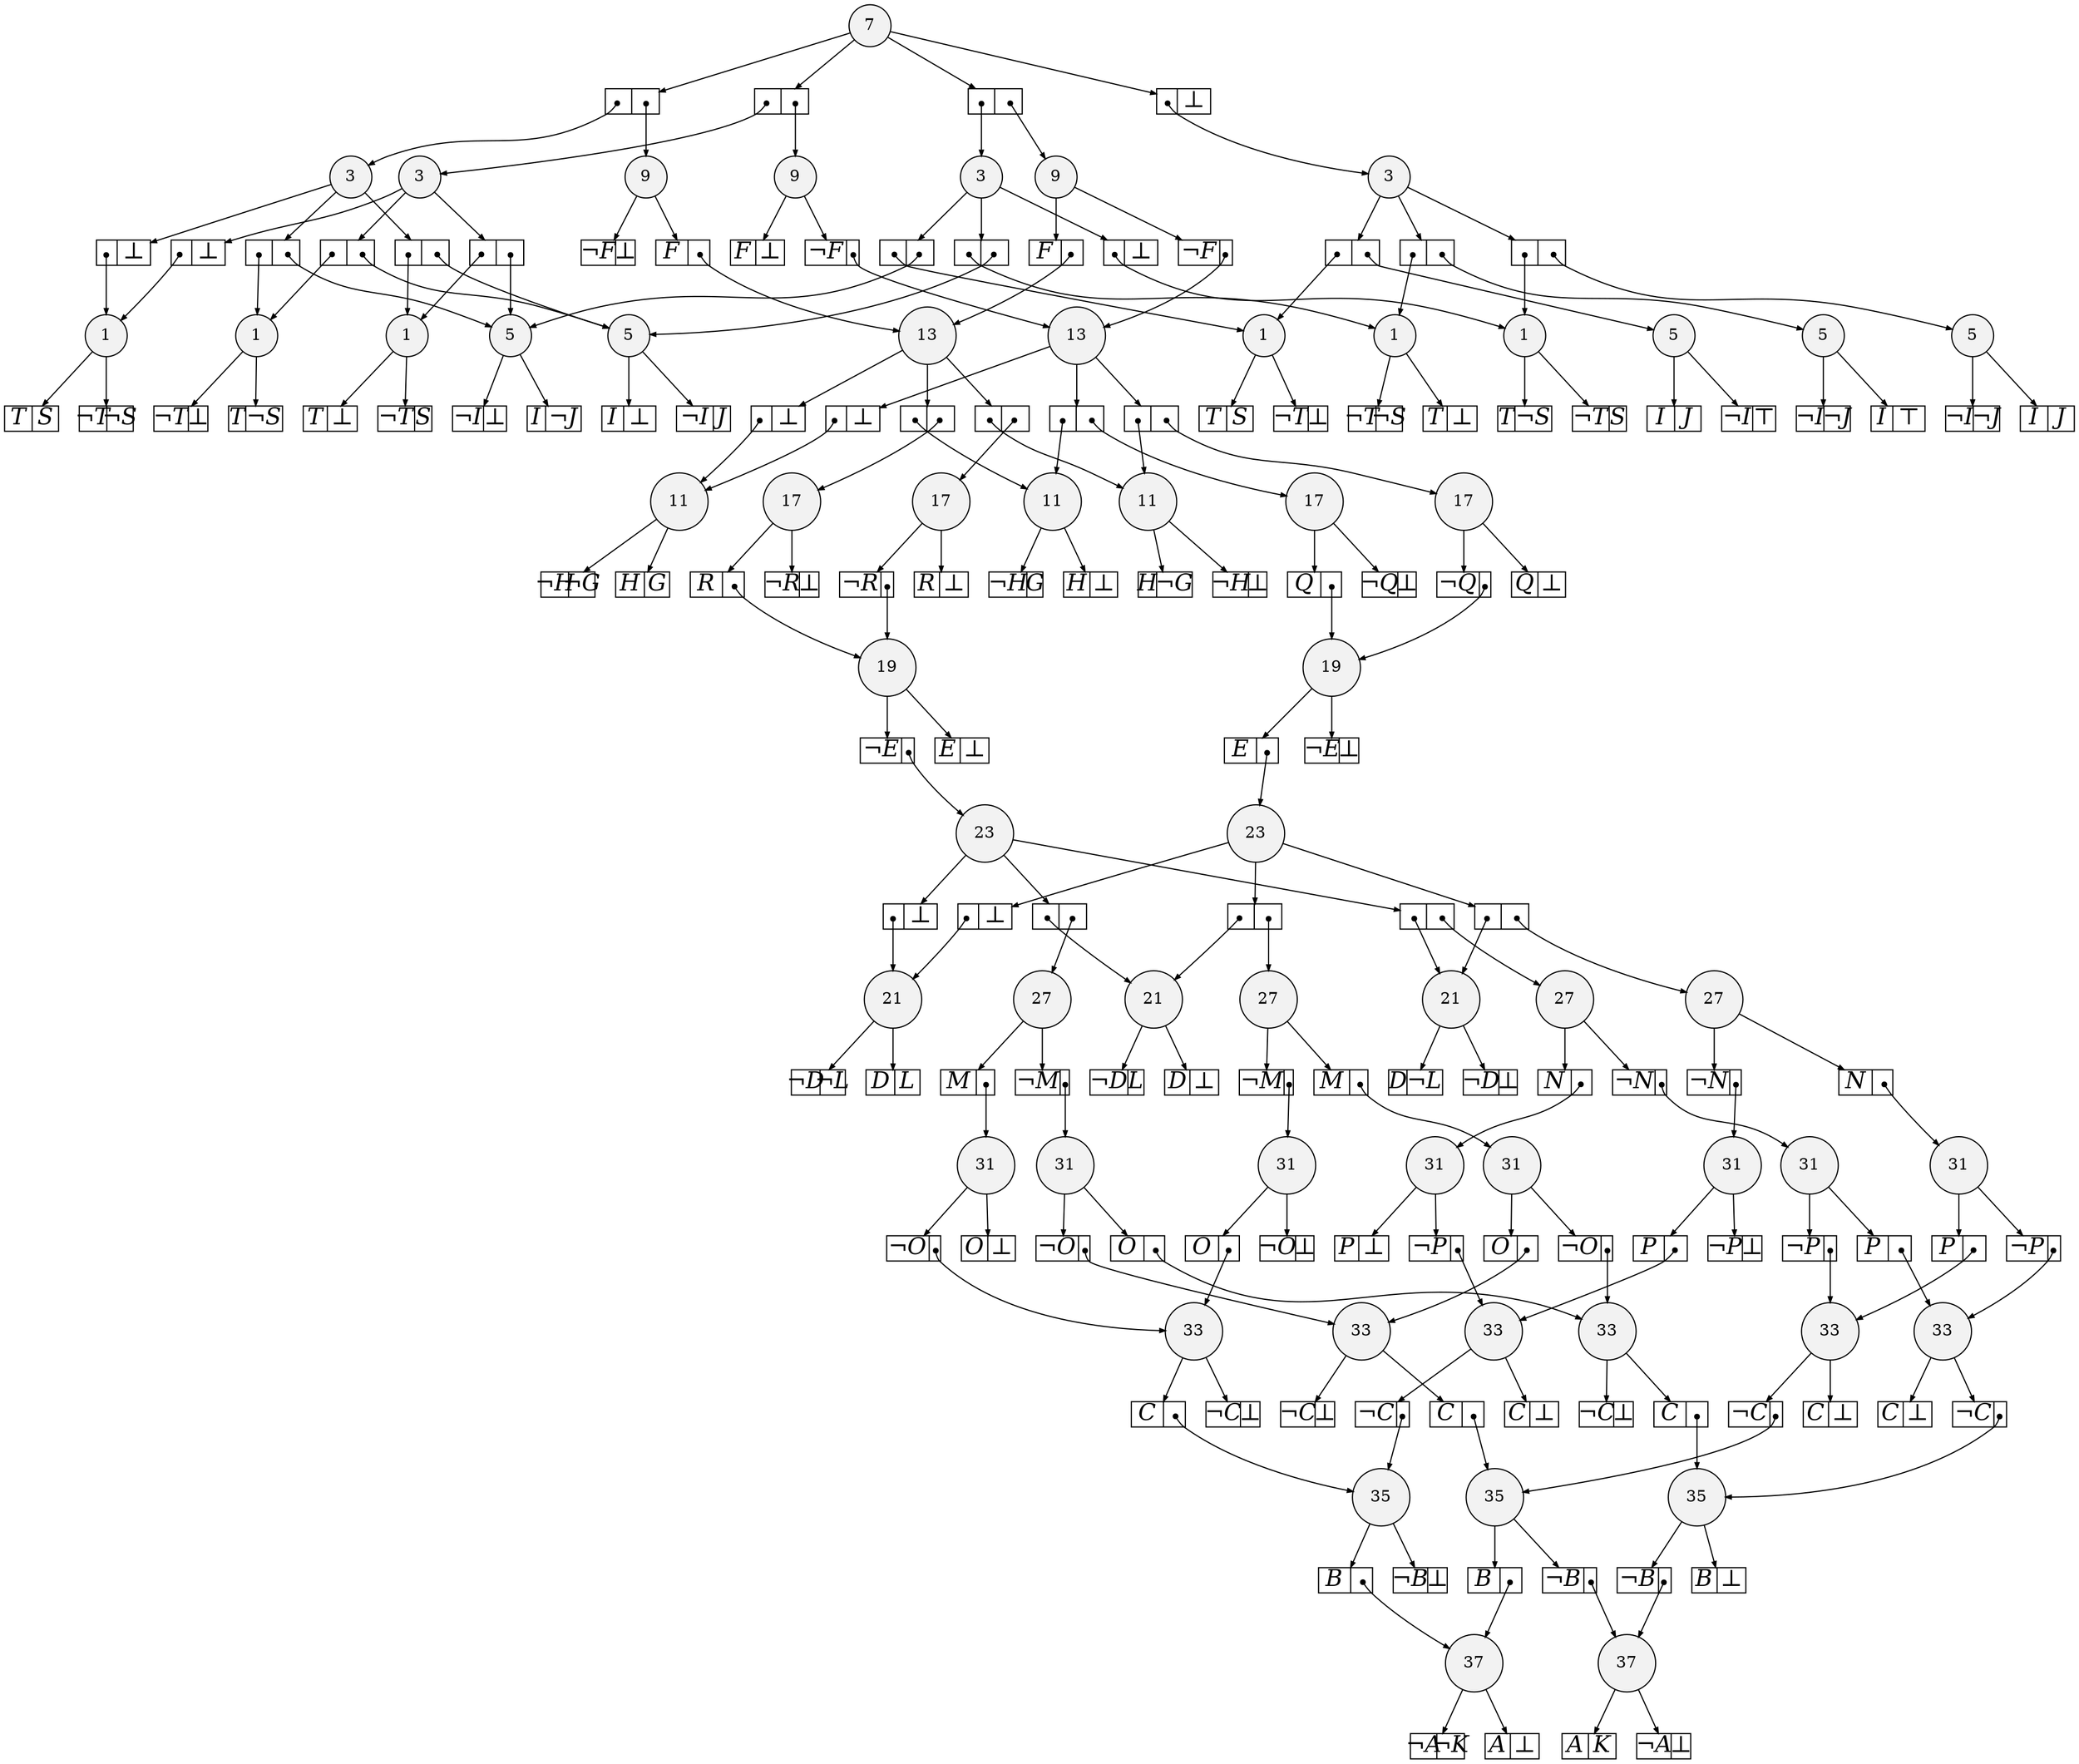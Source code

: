
digraph sdd {

overlap=false

{rank=same; n56 n45 }
{rank=same; n5015 n4167 n4168 }
{rank=same; n5016 n4972 n4536 n5017 n4971 n4538 }
{rank=same; n5019 n5001 n5018 n5007 n5334 n5333 n5317 n5316 }
{rank=same; n5043 n5042 n5335 n5318 }
{rank=same; n5071 n5336 }
{rank=same; n467 n469 n3078 }
{rank=same; n5103 n5337 }
{rank=same; n5199 n5198 n5339 n5338 }
{rank=same; n5234 n5340 }
{rank=same; n5137 n5140 n5197 }
{rank=same; n5362 n5342 n5341 }
{rank=same; n5386 }
{rank=same; n874 n807 n5384 n5366 n626 }
{rank=same; n5383 n5377 n5376 n5385 }
{rank=same; n5354 n5351 n5359 n5352 n5353 n5375 }

n56 [label= "37",style=filled,fillcolor=gray95,shape=circle,height=.25,width=.25]; 
n56e0
      [label= "<L>A|<R>K",
      shape=record,
      fontsize=20,
      fontname="Times-Italic",
      fillcolor=white,
      style=filled,
      fixedsize=true,
      height=.30, 
      width=.65];

n56->n56e0 [arrowsize=.50];
n56e1
      [label= "<L>&not;A|<R>&#8869;",
      shape=record,
      fontsize=20,
      fontname="Times-Italic",
      fillcolor=white,
      style=filled,
      fixedsize=true,
      height=.30, 
      width=.65];

n56->n56e1 [arrowsize=.50];
n45 [label= "37",style=filled,fillcolor=gray95,shape=circle,height=.25,width=.25]; 
n45e0
      [label= "<L>&not;A|<R>&not;K",
      shape=record,
      fontsize=20,
      fontname="Times-Italic",
      fillcolor=white,
      style=filled,
      fixedsize=true,
      height=.30, 
      width=.65];

n45->n45e0 [arrowsize=.50];
n45e1
      [label= "<L>A|<R>&#8869;",
      shape=record,
      fontsize=20,
      fontname="Times-Italic",
      fillcolor=white,
      style=filled,
      fixedsize=true,
      height=.30, 
      width=.65];

n45->n45e1 [arrowsize=.50];
n5015 [label= "35",style=filled,fillcolor=gray95,shape=circle,height=.25,width=.25]; 
n5015e0
      [label= "<L>&not;B|<R>",
      shape=record,
      fontsize=20,
      fontname="Times-Italic",
      fillcolor=white,
      style=filled,
      fixedsize=true,
      height=.30, 
      width=.65];

n5015->n5015e0 [arrowsize=.50];
n5015e0:R:c->n56 [arrowsize=.50,tailclip=false,arrowtail=dot,dir=both];
n5015e1
      [label= "<L>B|<R>",
      shape=record,
      fontsize=20,
      fontname="Times-Italic",
      fillcolor=white,
      style=filled,
      fixedsize=true,
      height=.30, 
      width=.65];

n5015->n5015e1 [arrowsize=.50];
n5015e1:R:c->n45 [arrowsize=.50,tailclip=false,arrowtail=dot,dir=both];
n4167 [label= "35",style=filled,fillcolor=gray95,shape=circle,height=.25,width=.25]; 
n4167e0
      [label= "<L>&not;B|<R>",
      shape=record,
      fontsize=20,
      fontname="Times-Italic",
      fillcolor=white,
      style=filled,
      fixedsize=true,
      height=.30, 
      width=.65];

n4167->n4167e0 [arrowsize=.50];
n4167e0:R:c->n56 [arrowsize=.50,tailclip=false,arrowtail=dot,dir=both];
n4167e1
      [label= "<L>B|<R>&#8869;",
      shape=record,
      fontsize=20,
      fontname="Times-Italic",
      fillcolor=white,
      style=filled,
      fixedsize=true,
      height=.30, 
      width=.65];

n4167->n4167e1 [arrowsize=.50];
n4168 [label= "35",style=filled,fillcolor=gray95,shape=circle,height=.25,width=.25]; 
n4168e0
      [label= "<L>B|<R>",
      shape=record,
      fontsize=20,
      fontname="Times-Italic",
      fillcolor=white,
      style=filled,
      fixedsize=true,
      height=.30, 
      width=.65];

n4168->n4168e0 [arrowsize=.50];
n4168e0:R:c->n45 [arrowsize=.50,tailclip=false,arrowtail=dot,dir=both];
n4168e1
      [label= "<L>&not;B|<R>&#8869;",
      shape=record,
      fontsize=20,
      fontname="Times-Italic",
      fillcolor=white,
      style=filled,
      fixedsize=true,
      height=.30, 
      width=.65];

n4168->n4168e1 [arrowsize=.50];
n5016 [label= "33",style=filled,fillcolor=gray95,shape=circle,height=.25,width=.25]; 
n5016e0
      [label= "<L>&not;C|<R>",
      shape=record,
      fontsize=20,
      fontname="Times-Italic",
      fillcolor=white,
      style=filled,
      fixedsize=true,
      height=.30, 
      width=.65];

n5016->n5016e0 [arrowsize=.50];
n5016e0:R:c->n5015 [arrowsize=.50,tailclip=false,arrowtail=dot,dir=both];
n5016e1
      [label= "<L>C|<R>&#8869;",
      shape=record,
      fontsize=20,
      fontname="Times-Italic",
      fillcolor=white,
      style=filled,
      fixedsize=true,
      height=.30, 
      width=.65];

n5016->n5016e1 [arrowsize=.50];
n4972 [label= "33",style=filled,fillcolor=gray95,shape=circle,height=.25,width=.25]; 
n4972e0
      [label= "<L>&not;C|<R>",
      shape=record,
      fontsize=20,
      fontname="Times-Italic",
      fillcolor=white,
      style=filled,
      fixedsize=true,
      height=.30, 
      width=.65];

n4972->n4972e0 [arrowsize=.50];
n4972e0:R:c->n4167 [arrowsize=.50,tailclip=false,arrowtail=dot,dir=both];
n4972e1
      [label= "<L>C|<R>&#8869;",
      shape=record,
      fontsize=20,
      fontname="Times-Italic",
      fillcolor=white,
      style=filled,
      fixedsize=true,
      height=.30, 
      width=.65];

n4972->n4972e1 [arrowsize=.50];
n4536 [label= "33",style=filled,fillcolor=gray95,shape=circle,height=.25,width=.25]; 
n4536e0
      [label= "<L>&not;C|<R>",
      shape=record,
      fontsize=20,
      fontname="Times-Italic",
      fillcolor=white,
      style=filled,
      fixedsize=true,
      height=.30, 
      width=.65];

n4536->n4536e0 [arrowsize=.50];
n4536e0:R:c->n4168 [arrowsize=.50,tailclip=false,arrowtail=dot,dir=both];
n4536e1
      [label= "<L>C|<R>&#8869;",
      shape=record,
      fontsize=20,
      fontname="Times-Italic",
      fillcolor=white,
      style=filled,
      fixedsize=true,
      height=.30, 
      width=.65];

n4536->n4536e1 [arrowsize=.50];
n5017 [label= "33",style=filled,fillcolor=gray95,shape=circle,height=.25,width=.25]; 
n5017e0
      [label= "<L>C|<R>",
      shape=record,
      fontsize=20,
      fontname="Times-Italic",
      fillcolor=white,
      style=filled,
      fixedsize=true,
      height=.30, 
      width=.65];

n5017->n5017e0 [arrowsize=.50];
n5017e0:R:c->n5015 [arrowsize=.50,tailclip=false,arrowtail=dot,dir=both];
n5017e1
      [label= "<L>&not;C|<R>&#8869;",
      shape=record,
      fontsize=20,
      fontname="Times-Italic",
      fillcolor=white,
      style=filled,
      fixedsize=true,
      height=.30, 
      width=.65];

n5017->n5017e1 [arrowsize=.50];
n4971 [label= "33",style=filled,fillcolor=gray95,shape=circle,height=.25,width=.25]; 
n4971e0
      [label= "<L>C|<R>",
      shape=record,
      fontsize=20,
      fontname="Times-Italic",
      fillcolor=white,
      style=filled,
      fixedsize=true,
      height=.30, 
      width=.65];

n4971->n4971e0 [arrowsize=.50];
n4971e0:R:c->n4167 [arrowsize=.50,tailclip=false,arrowtail=dot,dir=both];
n4971e1
      [label= "<L>&not;C|<R>&#8869;",
      shape=record,
      fontsize=20,
      fontname="Times-Italic",
      fillcolor=white,
      style=filled,
      fixedsize=true,
      height=.30, 
      width=.65];

n4971->n4971e1 [arrowsize=.50];
n4538 [label= "33",style=filled,fillcolor=gray95,shape=circle,height=.25,width=.25]; 
n4538e0
      [label= "<L>C|<R>",
      shape=record,
      fontsize=20,
      fontname="Times-Italic",
      fillcolor=white,
      style=filled,
      fixedsize=true,
      height=.30, 
      width=.65];

n4538->n4538e0 [arrowsize=.50];
n4538e0:R:c->n4168 [arrowsize=.50,tailclip=false,arrowtail=dot,dir=both];
n4538e1
      [label= "<L>&not;C|<R>&#8869;",
      shape=record,
      fontsize=20,
      fontname="Times-Italic",
      fillcolor=white,
      style=filled,
      fixedsize=true,
      height=.30, 
      width=.65];

n4538->n4538e1 [arrowsize=.50];
n5019 [label= "31",style=filled,fillcolor=gray95,shape=circle,height=.25,width=.25]; 
n5019e0
      [label= "<L>&not;P|<R>",
      shape=record,
      fontsize=20,
      fontname="Times-Italic",
      fillcolor=white,
      style=filled,
      fixedsize=true,
      height=.30, 
      width=.65];

n5019->n5019e0 [arrowsize=.50];
n5019e0:R:c->n5016 [arrowsize=.50,tailclip=false,arrowtail=dot,dir=both];
n5019e1
      [label= "<L>P|<R>",
      shape=record,
      fontsize=20,
      fontname="Times-Italic",
      fillcolor=white,
      style=filled,
      fixedsize=true,
      height=.30, 
      width=.65];

n5019->n5019e1 [arrowsize=.50];
n5019e1:R:c->n4972 [arrowsize=.50,tailclip=false,arrowtail=dot,dir=both];
n5001 [label= "31",style=filled,fillcolor=gray95,shape=circle,height=.25,width=.25]; 
n5001e0
      [label= "<L>&not;P|<R>",
      shape=record,
      fontsize=20,
      fontname="Times-Italic",
      fillcolor=white,
      style=filled,
      fixedsize=true,
      height=.30, 
      width=.65];

n5001->n5001e0 [arrowsize=.50];
n5001e0:R:c->n4536 [arrowsize=.50,tailclip=false,arrowtail=dot,dir=both];
n5001e1
      [label= "<L>P|<R>&#8869;",
      shape=record,
      fontsize=20,
      fontname="Times-Italic",
      fillcolor=white,
      style=filled,
      fixedsize=true,
      height=.30, 
      width=.65];

n5001->n5001e1 [arrowsize=.50];
n5018 [label= "31",style=filled,fillcolor=gray95,shape=circle,height=.25,width=.25]; 
n5018e0
      [label= "<L>&not;O|<R>",
      shape=record,
      fontsize=20,
      fontname="Times-Italic",
      fillcolor=white,
      style=filled,
      fixedsize=true,
      height=.30, 
      width=.65];

n5018->n5018e0 [arrowsize=.50];
n5018e0:R:c->n5017 [arrowsize=.50,tailclip=false,arrowtail=dot,dir=both];
n5018e1
      [label= "<L>O|<R>",
      shape=record,
      fontsize=20,
      fontname="Times-Italic",
      fillcolor=white,
      style=filled,
      fixedsize=true,
      height=.30, 
      width=.65];

n5018->n5018e1 [arrowsize=.50];
n5018e1:R:c->n4971 [arrowsize=.50,tailclip=false,arrowtail=dot,dir=both];
n5007 [label= "31",style=filled,fillcolor=gray95,shape=circle,height=.25,width=.25]; 
n5007e0
      [label= "<L>&not;O|<R>",
      shape=record,
      fontsize=20,
      fontname="Times-Italic",
      fillcolor=white,
      style=filled,
      fixedsize=true,
      height=.30, 
      width=.65];

n5007->n5007e0 [arrowsize=.50];
n5007e0:R:c->n4538 [arrowsize=.50,tailclip=false,arrowtail=dot,dir=both];
n5007e1
      [label= "<L>O|<R>&#8869;",
      shape=record,
      fontsize=20,
      fontname="Times-Italic",
      fillcolor=white,
      style=filled,
      fixedsize=true,
      height=.30, 
      width=.65];

n5007->n5007e1 [arrowsize=.50];
n5334 [label= "31",style=filled,fillcolor=gray95,shape=circle,height=.25,width=.25]; 
n5334e0
      [label= "<L>P|<R>",
      shape=record,
      fontsize=20,
      fontname="Times-Italic",
      fillcolor=white,
      style=filled,
      fixedsize=true,
      height=.30, 
      width=.65];

n5334->n5334e0 [arrowsize=.50];
n5334e0:R:c->n4536 [arrowsize=.50,tailclip=false,arrowtail=dot,dir=both];
n5334e1
      [label= "<L>&not;P|<R>&#8869;",
      shape=record,
      fontsize=20,
      fontname="Times-Italic",
      fillcolor=white,
      style=filled,
      fixedsize=true,
      height=.30, 
      width=.65];

n5334->n5334e1 [arrowsize=.50];
n5333 [label= "31",style=filled,fillcolor=gray95,shape=circle,height=.25,width=.25]; 
n5333e0
      [label= "<L>P|<R>",
      shape=record,
      fontsize=20,
      fontname="Times-Italic",
      fillcolor=white,
      style=filled,
      fixedsize=true,
      height=.30, 
      width=.65];

n5333->n5333e0 [arrowsize=.50];
n5333e0:R:c->n5016 [arrowsize=.50,tailclip=false,arrowtail=dot,dir=both];
n5333e1
      [label= "<L>&not;P|<R>",
      shape=record,
      fontsize=20,
      fontname="Times-Italic",
      fillcolor=white,
      style=filled,
      fixedsize=true,
      height=.30, 
      width=.65];

n5333->n5333e1 [arrowsize=.50];
n5333e1:R:c->n4972 [arrowsize=.50,tailclip=false,arrowtail=dot,dir=both];
n5317 [label= "31",style=filled,fillcolor=gray95,shape=circle,height=.25,width=.25]; 
n5317e0
      [label= "<L>O|<R>",
      shape=record,
      fontsize=20,
      fontname="Times-Italic",
      fillcolor=white,
      style=filled,
      fixedsize=true,
      height=.30, 
      width=.65];

n5317->n5317e0 [arrowsize=.50];
n5317e0:R:c->n4538 [arrowsize=.50,tailclip=false,arrowtail=dot,dir=both];
n5317e1
      [label= "<L>&not;O|<R>&#8869;",
      shape=record,
      fontsize=20,
      fontname="Times-Italic",
      fillcolor=white,
      style=filled,
      fixedsize=true,
      height=.30, 
      width=.65];

n5317->n5317e1 [arrowsize=.50];
n5316 [label= "31",style=filled,fillcolor=gray95,shape=circle,height=.25,width=.25]; 
n5316e0
      [label= "<L>O|<R>",
      shape=record,
      fontsize=20,
      fontname="Times-Italic",
      fillcolor=white,
      style=filled,
      fixedsize=true,
      height=.30, 
      width=.65];

n5316->n5316e0 [arrowsize=.50];
n5316e0:R:c->n5017 [arrowsize=.50,tailclip=false,arrowtail=dot,dir=both];
n5316e1
      [label= "<L>&not;O|<R>",
      shape=record,
      fontsize=20,
      fontname="Times-Italic",
      fillcolor=white,
      style=filled,
      fixedsize=true,
      height=.30, 
      width=.65];

n5316->n5316e1 [arrowsize=.50];
n5316e1:R:c->n4971 [arrowsize=.50,tailclip=false,arrowtail=dot,dir=both];
n5043 [label= "27",style=filled,fillcolor=gray95,shape=circle,height=.25,width=.25]; 
n5043e0
      [label= "<L>&not;N|<R>",
      shape=record,
      fontsize=20,
      fontname="Times-Italic",
      fillcolor=white,
      style=filled,
      fixedsize=true,
      height=.30, 
      width=.65];

n5043->n5043e0 [arrowsize=.50];
n5043e0:R:c->n5019 [arrowsize=.50,tailclip=false,arrowtail=dot,dir=both];
n5043e1
      [label= "<L>N|<R>",
      shape=record,
      fontsize=20,
      fontname="Times-Italic",
      fillcolor=white,
      style=filled,
      fixedsize=true,
      height=.30, 
      width=.65];

n5043->n5043e1 [arrowsize=.50];
n5043e1:R:c->n5001 [arrowsize=.50,tailclip=false,arrowtail=dot,dir=both];
n5042 [label= "27",style=filled,fillcolor=gray95,shape=circle,height=.25,width=.25]; 
n5042e0
      [label= "<L>&not;M|<R>",
      shape=record,
      fontsize=20,
      fontname="Times-Italic",
      fillcolor=white,
      style=filled,
      fixedsize=true,
      height=.30, 
      width=.65];

n5042->n5042e0 [arrowsize=.50];
n5042e0:R:c->n5018 [arrowsize=.50,tailclip=false,arrowtail=dot,dir=both];
n5042e1
      [label= "<L>M|<R>",
      shape=record,
      fontsize=20,
      fontname="Times-Italic",
      fillcolor=white,
      style=filled,
      fixedsize=true,
      height=.30, 
      width=.65];

n5042->n5042e1 [arrowsize=.50];
n5042e1:R:c->n5007 [arrowsize=.50,tailclip=false,arrowtail=dot,dir=both];
n5335 [label= "27",style=filled,fillcolor=gray95,shape=circle,height=.25,width=.25]; 
n5335e0
      [label= "<L>&not;N|<R>",
      shape=record,
      fontsize=20,
      fontname="Times-Italic",
      fillcolor=white,
      style=filled,
      fixedsize=true,
      height=.30, 
      width=.65];

n5335->n5335e0 [arrowsize=.50];
n5335e0:R:c->n5334 [arrowsize=.50,tailclip=false,arrowtail=dot,dir=both];
n5335e1
      [label= "<L>N|<R>",
      shape=record,
      fontsize=20,
      fontname="Times-Italic",
      fillcolor=white,
      style=filled,
      fixedsize=true,
      height=.30, 
      width=.65];

n5335->n5335e1 [arrowsize=.50];
n5335e1:R:c->n5333 [arrowsize=.50,tailclip=false,arrowtail=dot,dir=both];
n5318 [label= "27",style=filled,fillcolor=gray95,shape=circle,height=.25,width=.25]; 
n5318e0
      [label= "<L>&not;M|<R>",
      shape=record,
      fontsize=20,
      fontname="Times-Italic",
      fillcolor=white,
      style=filled,
      fixedsize=true,
      height=.30, 
      width=.65];

n5318->n5318e0 [arrowsize=.50];
n5318e0:R:c->n5317 [arrowsize=.50,tailclip=false,arrowtail=dot,dir=both];
n5318e1
      [label= "<L>M|<R>",
      shape=record,
      fontsize=20,
      fontname="Times-Italic",
      fillcolor=white,
      style=filled,
      fixedsize=true,
      height=.30, 
      width=.65];

n5318->n5318e1 [arrowsize=.50];
n5318e1:R:c->n5316 [arrowsize=.50,tailclip=false,arrowtail=dot,dir=both];
n5071 [label= "23",style=filled,fillcolor=gray95,shape=circle,height=.25,width=.25]; 
n5071e0
      [label= "<L>|<R>",
      shape=record,
      fontsize=20,
      fontname="Times-Italic",
      fillcolor=white,
      style=filled,
      fixedsize=true,
      height=.30, 
      width=.65];

n5071->n5071e0 [arrowsize=.50];
n5071e0:L:c->n467 [arrowsize=.50,tailclip=false,arrowtail=dot,dir=both];
n5071e0:R:c->n5043 [arrowsize=.50,tailclip=false,arrowtail=dot,dir=both];
n5071e1
      [label= "<L>|<R>",
      shape=record,
      fontsize=20,
      fontname="Times-Italic",
      fillcolor=white,
      style=filled,
      fixedsize=true,
      height=.30, 
      width=.65];

n5071->n5071e1 [arrowsize=.50];
n5071e1:L:c->n469 [arrowsize=.50,tailclip=false,arrowtail=dot,dir=both];
n5071e1:R:c->n5042 [arrowsize=.50,tailclip=false,arrowtail=dot,dir=both];
n5071e2
      [label= "<L>|<R>&#8869;",
      shape=record,
      fontsize=20,
      fontname="Times-Italic",
      fillcolor=white,
      style=filled,
      fixedsize=true,
      height=.30, 
      width=.65];

n5071->n5071e2 [arrowsize=.50];
n5071e2:L:c->n3078 [arrowsize=.50,tailclip=false,arrowtail=dot,dir=both];
n5336 [label= "23",style=filled,fillcolor=gray95,shape=circle,height=.25,width=.25]; 
n5336e0
      [label= "<L>|<R>",
      shape=record,
      fontsize=20,
      fontname="Times-Italic",
      fillcolor=white,
      style=filled,
      fixedsize=true,
      height=.30, 
      width=.65];

n5336->n5336e0 [arrowsize=.50];
n5336e0:L:c->n467 [arrowsize=.50,tailclip=false,arrowtail=dot,dir=both];
n5336e0:R:c->n5335 [arrowsize=.50,tailclip=false,arrowtail=dot,dir=both];
n5336e1
      [label= "<L>|<R>",
      shape=record,
      fontsize=20,
      fontname="Times-Italic",
      fillcolor=white,
      style=filled,
      fixedsize=true,
      height=.30, 
      width=.65];

n5336->n5336e1 [arrowsize=.50];
n5336e1:L:c->n469 [arrowsize=.50,tailclip=false,arrowtail=dot,dir=both];
n5336e1:R:c->n5318 [arrowsize=.50,tailclip=false,arrowtail=dot,dir=both];
n5336e2
      [label= "<L>|<R>&#8869;",
      shape=record,
      fontsize=20,
      fontname="Times-Italic",
      fillcolor=white,
      style=filled,
      fixedsize=true,
      height=.30, 
      width=.65];

n5336->n5336e2 [arrowsize=.50];
n5336e2:L:c->n3078 [arrowsize=.50,tailclip=false,arrowtail=dot,dir=both];
n467 [label= "21",style=filled,fillcolor=gray95,shape=circle,height=.25,width=.25]; 
n467e0
      [label= "<L>D|<R>&not;L",
      shape=record,
      fontsize=20,
      fontname="Times-Italic",
      fillcolor=white,
      style=filled,
      fixedsize=true,
      height=.30, 
      width=.65];

n467->n467e0 [arrowsize=.50];
n467e1
      [label= "<L>&not;D|<R>&#8869;",
      shape=record,
      fontsize=20,
      fontname="Times-Italic",
      fillcolor=white,
      style=filled,
      fixedsize=true,
      height=.30, 
      width=.65];

n467->n467e1 [arrowsize=.50];
n469 [label= "21",style=filled,fillcolor=gray95,shape=circle,height=.25,width=.25]; 
n469e0
      [label= "<L>&not;D|<R>L",
      shape=record,
      fontsize=20,
      fontname="Times-Italic",
      fillcolor=white,
      style=filled,
      fixedsize=true,
      height=.30, 
      width=.65];

n469->n469e0 [arrowsize=.50];
n469e1
      [label= "<L>D|<R>&#8869;",
      shape=record,
      fontsize=20,
      fontname="Times-Italic",
      fillcolor=white,
      style=filled,
      fixedsize=true,
      height=.30, 
      width=.65];

n469->n469e1 [arrowsize=.50];
n3078 [label= "21",style=filled,fillcolor=gray95,shape=circle,height=.25,width=.25]; 
n3078e0
      [label= "<L>&not;D|<R>&not;L",
      shape=record,
      fontsize=20,
      fontname="Times-Italic",
      fillcolor=white,
      style=filled,
      fixedsize=true,
      height=.30, 
      width=.65];

n3078->n3078e0 [arrowsize=.50];
n3078e1
      [label= "<L>D|<R>L",
      shape=record,
      fontsize=20,
      fontname="Times-Italic",
      fillcolor=white,
      style=filled,
      fixedsize=true,
      height=.30, 
      width=.65];

n3078->n3078e1 [arrowsize=.50];
n5103 [label= "19",style=filled,fillcolor=gray95,shape=circle,height=.25,width=.25]; 
n5103e0
      [label= "<L>&not;E|<R>",
      shape=record,
      fontsize=20,
      fontname="Times-Italic",
      fillcolor=white,
      style=filled,
      fixedsize=true,
      height=.30, 
      width=.65];

n5103->n5103e0 [arrowsize=.50];
n5103e0:R:c->n5071 [arrowsize=.50,tailclip=false,arrowtail=dot,dir=both];
n5103e1
      [label= "<L>E|<R>&#8869;",
      shape=record,
      fontsize=20,
      fontname="Times-Italic",
      fillcolor=white,
      style=filled,
      fixedsize=true,
      height=.30, 
      width=.65];

n5103->n5103e1 [arrowsize=.50];
n5337 [label= "19",style=filled,fillcolor=gray95,shape=circle,height=.25,width=.25]; 
n5337e0
      [label= "<L>E|<R>",
      shape=record,
      fontsize=20,
      fontname="Times-Italic",
      fillcolor=white,
      style=filled,
      fixedsize=true,
      height=.30, 
      width=.65];

n5337->n5337e0 [arrowsize=.50];
n5337e0:R:c->n5336 [arrowsize=.50,tailclip=false,arrowtail=dot,dir=both];
n5337e1
      [label= "<L>&not;E|<R>&#8869;",
      shape=record,
      fontsize=20,
      fontname="Times-Italic",
      fillcolor=white,
      style=filled,
      fixedsize=true,
      height=.30, 
      width=.65];

n5337->n5337e1 [arrowsize=.50];
n5199 [label= "17",style=filled,fillcolor=gray95,shape=circle,height=.25,width=.25]; 
n5199e0
      [label= "<L>R|<R>",
      shape=record,
      fontsize=20,
      fontname="Times-Italic",
      fillcolor=white,
      style=filled,
      fixedsize=true,
      height=.30, 
      width=.65];

n5199->n5199e0 [arrowsize=.50];
n5199e0:R:c->n5103 [arrowsize=.50,tailclip=false,arrowtail=dot,dir=both];
n5199e1
      [label= "<L>&not;R|<R>&#8869;",
      shape=record,
      fontsize=20,
      fontname="Times-Italic",
      fillcolor=white,
      style=filled,
      fixedsize=true,
      height=.30, 
      width=.65];

n5199->n5199e1 [arrowsize=.50];
n5198 [label= "17",style=filled,fillcolor=gray95,shape=circle,height=.25,width=.25]; 
n5198e0
      [label= "<L>&not;R|<R>",
      shape=record,
      fontsize=20,
      fontname="Times-Italic",
      fillcolor=white,
      style=filled,
      fixedsize=true,
      height=.30, 
      width=.65];

n5198->n5198e0 [arrowsize=.50];
n5198e0:R:c->n5103 [arrowsize=.50,tailclip=false,arrowtail=dot,dir=both];
n5198e1
      [label= "<L>R|<R>&#8869;",
      shape=record,
      fontsize=20,
      fontname="Times-Italic",
      fillcolor=white,
      style=filled,
      fixedsize=true,
      height=.30, 
      width=.65];

n5198->n5198e1 [arrowsize=.50];
n5339 [label= "17",style=filled,fillcolor=gray95,shape=circle,height=.25,width=.25]; 
n5339e0
      [label= "<L>Q|<R>",
      shape=record,
      fontsize=20,
      fontname="Times-Italic",
      fillcolor=white,
      style=filled,
      fixedsize=true,
      height=.30, 
      width=.65];

n5339->n5339e0 [arrowsize=.50];
n5339e0:R:c->n5337 [arrowsize=.50,tailclip=false,arrowtail=dot,dir=both];
n5339e1
      [label= "<L>&not;Q|<R>&#8869;",
      shape=record,
      fontsize=20,
      fontname="Times-Italic",
      fillcolor=white,
      style=filled,
      fixedsize=true,
      height=.30, 
      width=.65];

n5339->n5339e1 [arrowsize=.50];
n5338 [label= "17",style=filled,fillcolor=gray95,shape=circle,height=.25,width=.25]; 
n5338e0
      [label= "<L>&not;Q|<R>",
      shape=record,
      fontsize=20,
      fontname="Times-Italic",
      fillcolor=white,
      style=filled,
      fixedsize=true,
      height=.30, 
      width=.65];

n5338->n5338e0 [arrowsize=.50];
n5338e0:R:c->n5337 [arrowsize=.50,tailclip=false,arrowtail=dot,dir=both];
n5338e1
      [label= "<L>Q|<R>&#8869;",
      shape=record,
      fontsize=20,
      fontname="Times-Italic",
      fillcolor=white,
      style=filled,
      fixedsize=true,
      height=.30, 
      width=.65];

n5338->n5338e1 [arrowsize=.50];
n5234 [label= "13",style=filled,fillcolor=gray95,shape=circle,height=.25,width=.25]; 
n5234e0
      [label= "<L>|<R>",
      shape=record,
      fontsize=20,
      fontname="Times-Italic",
      fillcolor=white,
      style=filled,
      fixedsize=true,
      height=.30, 
      width=.65];

n5234->n5234e0 [arrowsize=.50];
n5234e0:L:c->n5137 [arrowsize=.50,tailclip=false,arrowtail=dot,dir=both];
n5234e0:R:c->n5199 [arrowsize=.50,tailclip=false,arrowtail=dot,dir=both];
n5234e1
      [label= "<L>|<R>",
      shape=record,
      fontsize=20,
      fontname="Times-Italic",
      fillcolor=white,
      style=filled,
      fixedsize=true,
      height=.30, 
      width=.65];

n5234->n5234e1 [arrowsize=.50];
n5234e1:L:c->n5140 [arrowsize=.50,tailclip=false,arrowtail=dot,dir=both];
n5234e1:R:c->n5198 [arrowsize=.50,tailclip=false,arrowtail=dot,dir=both];
n5234e2
      [label= "<L>|<R>&#8869;",
      shape=record,
      fontsize=20,
      fontname="Times-Italic",
      fillcolor=white,
      style=filled,
      fixedsize=true,
      height=.30, 
      width=.65];

n5234->n5234e2 [arrowsize=.50];
n5234e2:L:c->n5197 [arrowsize=.50,tailclip=false,arrowtail=dot,dir=both];
n5340 [label= "13",style=filled,fillcolor=gray95,shape=circle,height=.25,width=.25]; 
n5340e0
      [label= "<L>|<R>",
      shape=record,
      fontsize=20,
      fontname="Times-Italic",
      fillcolor=white,
      style=filled,
      fixedsize=true,
      height=.30, 
      width=.65];

n5340->n5340e0 [arrowsize=.50];
n5340e0:L:c->n5137 [arrowsize=.50,tailclip=false,arrowtail=dot,dir=both];
n5340e0:R:c->n5339 [arrowsize=.50,tailclip=false,arrowtail=dot,dir=both];
n5340e1
      [label= "<L>|<R>",
      shape=record,
      fontsize=20,
      fontname="Times-Italic",
      fillcolor=white,
      style=filled,
      fixedsize=true,
      height=.30, 
      width=.65];

n5340->n5340e1 [arrowsize=.50];
n5340e1:L:c->n5140 [arrowsize=.50,tailclip=false,arrowtail=dot,dir=both];
n5340e1:R:c->n5338 [arrowsize=.50,tailclip=false,arrowtail=dot,dir=both];
n5340e2
      [label= "<L>|<R>&#8869;",
      shape=record,
      fontsize=20,
      fontname="Times-Italic",
      fillcolor=white,
      style=filled,
      fixedsize=true,
      height=.30, 
      width=.65];

n5340->n5340e2 [arrowsize=.50];
n5340e2:L:c->n5197 [arrowsize=.50,tailclip=false,arrowtail=dot,dir=both];
n5137 [label= "11",style=filled,fillcolor=gray95,shape=circle,height=.25,width=.25]; 
n5137e0
      [label= "<L>&not;H|<R>G",
      shape=record,
      fontsize=20,
      fontname="Times-Italic",
      fillcolor=white,
      style=filled,
      fixedsize=true,
      height=.30, 
      width=.65];

n5137->n5137e0 [arrowsize=.50];
n5137e1
      [label= "<L>H|<R>&#8869;",
      shape=record,
      fontsize=20,
      fontname="Times-Italic",
      fillcolor=white,
      style=filled,
      fixedsize=true,
      height=.30, 
      width=.65];

n5137->n5137e1 [arrowsize=.50];
n5140 [label= "11",style=filled,fillcolor=gray95,shape=circle,height=.25,width=.25]; 
n5140e0
      [label= "<L>H|<R>&not;G",
      shape=record,
      fontsize=20,
      fontname="Times-Italic",
      fillcolor=white,
      style=filled,
      fixedsize=true,
      height=.30, 
      width=.65];

n5140->n5140e0 [arrowsize=.50];
n5140e1
      [label= "<L>&not;H|<R>&#8869;",
      shape=record,
      fontsize=20,
      fontname="Times-Italic",
      fillcolor=white,
      style=filled,
      fixedsize=true,
      height=.30, 
      width=.65];

n5140->n5140e1 [arrowsize=.50];
n5197 [label= "11",style=filled,fillcolor=gray95,shape=circle,height=.25,width=.25]; 
n5197e0
      [label= "<L>&not;H|<R>&not;G",
      shape=record,
      fontsize=20,
      fontname="Times-Italic",
      fillcolor=white,
      style=filled,
      fixedsize=true,
      height=.30, 
      width=.65];

n5197->n5197e0 [arrowsize=.50];
n5197e1
      [label= "<L>H|<R>G",
      shape=record,
      fontsize=20,
      fontname="Times-Italic",
      fillcolor=white,
      style=filled,
      fixedsize=true,
      height=.30, 
      width=.65];

n5197->n5197e1 [arrowsize=.50];
n5362 [label= "9",style=filled,fillcolor=gray95,shape=circle,height=.25,width=.25]; 
n5362e0
      [label= "<L>F|<R>",
      shape=record,
      fontsize=20,
      fontname="Times-Italic",
      fillcolor=white,
      style=filled,
      fixedsize=true,
      height=.30, 
      width=.65];

n5362->n5362e0 [arrowsize=.50];
n5362e0:R:c->n5234 [arrowsize=.50,tailclip=false,arrowtail=dot,dir=both];
n5362e1
      [label= "<L>&not;F|<R>&#8869;",
      shape=record,
      fontsize=20,
      fontname="Times-Italic",
      fillcolor=white,
      style=filled,
      fixedsize=true,
      height=.30, 
      width=.65];

n5362->n5362e1 [arrowsize=.50];
n5342 [label= "9",style=filled,fillcolor=gray95,shape=circle,height=.25,width=.25]; 
n5342e0
      [label= "<L>&not;F|<R>",
      shape=record,
      fontsize=20,
      fontname="Times-Italic",
      fillcolor=white,
      style=filled,
      fixedsize=true,
      height=.30, 
      width=.65];

n5342->n5342e0 [arrowsize=.50];
n5342e0:R:c->n5340 [arrowsize=.50,tailclip=false,arrowtail=dot,dir=both];
n5342e1
      [label= "<L>F|<R>&#8869;",
      shape=record,
      fontsize=20,
      fontname="Times-Italic",
      fillcolor=white,
      style=filled,
      fixedsize=true,
      height=.30, 
      width=.65];

n5342->n5342e1 [arrowsize=.50];
n5341 [label= "9",style=filled,fillcolor=gray95,shape=circle,height=.25,width=.25]; 
n5341e0
      [label= "<L>&not;F|<R>",
      shape=record,
      fontsize=20,
      fontname="Times-Italic",
      fillcolor=white,
      style=filled,
      fixedsize=true,
      height=.30, 
      width=.65];

n5341->n5341e0 [arrowsize=.50];
n5341e0:R:c->n5340 [arrowsize=.50,tailclip=false,arrowtail=dot,dir=both];
n5341e1
      [label= "<L>F|<R>",
      shape=record,
      fontsize=20,
      fontname="Times-Italic",
      fillcolor=white,
      style=filled,
      fixedsize=true,
      height=.30, 
      width=.65];

n5341->n5341e1 [arrowsize=.50];
n5341e1:R:c->n5234 [arrowsize=.50,tailclip=false,arrowtail=dot,dir=both];
n5386 [label= "7",style=filled,fillcolor=gray95,shape=circle,height=.25,width=.25]; 
n5386e0
      [label= "<L>|<R>",
      shape=record,
      fontsize=20,
      fontname="Times-Italic",
      fillcolor=white,
      style=filled,
      fixedsize=true,
      height=.30, 
      width=.65];

n5386->n5386e0 [arrowsize=.50];
n5386e0:L:c->n5383 [arrowsize=.50,tailclip=false,arrowtail=dot,dir=both];
n5386e0:R:c->n5362 [arrowsize=.50,tailclip=false,arrowtail=dot,dir=both];
n5386e1
      [label= "<L>|<R>",
      shape=record,
      fontsize=20,
      fontname="Times-Italic",
      fillcolor=white,
      style=filled,
      fixedsize=true,
      height=.30, 
      width=.65];

n5386->n5386e1 [arrowsize=.50];
n5386e1:L:c->n5377 [arrowsize=.50,tailclip=false,arrowtail=dot,dir=both];
n5386e1:R:c->n5342 [arrowsize=.50,tailclip=false,arrowtail=dot,dir=both];
n5386e2
      [label= "<L>|<R>",
      shape=record,
      fontsize=20,
      fontname="Times-Italic",
      fillcolor=white,
      style=filled,
      fixedsize=true,
      height=.30, 
      width=.65];

n5386->n5386e2 [arrowsize=.50];
n5386e2:L:c->n5376 [arrowsize=.50,tailclip=false,arrowtail=dot,dir=both];
n5386e2:R:c->n5341 [arrowsize=.50,tailclip=false,arrowtail=dot,dir=both];
n5386e3
      [label= "<L>|<R>&#8869;",
      shape=record,
      fontsize=20,
      fontname="Times-Italic",
      fillcolor=white,
      style=filled,
      fixedsize=true,
      height=.30, 
      width=.65];

n5386->n5386e3 [arrowsize=.50];
n5386e3:L:c->n5385 [arrowsize=.50,tailclip=false,arrowtail=dot,dir=both];
n874 [label= "5",style=filled,fillcolor=gray95,shape=circle,height=.25,width=.25]; 
n874e0
      [label= "<L>&not;I|<R>J",
      shape=record,
      fontsize=20,
      fontname="Times-Italic",
      fillcolor=white,
      style=filled,
      fixedsize=true,
      height=.30, 
      width=.65];

n874->n874e0 [arrowsize=.50];
n874e1
      [label= "<L>I|<R>&#8869;",
      shape=record,
      fontsize=20,
      fontname="Times-Italic",
      fillcolor=white,
      style=filled,
      fixedsize=true,
      height=.30, 
      width=.65];

n874->n874e1 [arrowsize=.50];
n807 [label= "5",style=filled,fillcolor=gray95,shape=circle,height=.25,width=.25]; 
n807e0
      [label= "<L>I|<R>&not;J",
      shape=record,
      fontsize=20,
      fontname="Times-Italic",
      fillcolor=white,
      style=filled,
      fixedsize=true,
      height=.30, 
      width=.65];

n807->n807e0 [arrowsize=.50];
n807e1
      [label= "<L>&not;I|<R>&#8869;",
      shape=record,
      fontsize=20,
      fontname="Times-Italic",
      fillcolor=white,
      style=filled,
      fixedsize=true,
      height=.30, 
      width=.65];

n807->n807e1 [arrowsize=.50];
n5384 [label= "5",style=filled,fillcolor=gray95,shape=circle,height=.25,width=.25]; 
n5384e0
      [label= "<L>&not;I|<R>&not;J",
      shape=record,
      fontsize=20,
      fontname="Times-Italic",
      fillcolor=white,
      style=filled,
      fixedsize=true,
      height=.30, 
      width=.65];

n5384->n5384e0 [arrowsize=.50];
n5384e1
      [label= "<L>I|<R>&#8868;",
      shape=record,
      fontsize=20,
      fontname="Times-Italic",
      fillcolor=white,
      style=filled,
      fixedsize=true,
      height=.30, 
      width=.65];

n5384->n5384e1 [arrowsize=.50];
n5366 [label= "5",style=filled,fillcolor=gray95,shape=circle,height=.25,width=.25]; 
n5366e0
      [label= "<L>I|<R>J",
      shape=record,
      fontsize=20,
      fontname="Times-Italic",
      fillcolor=white,
      style=filled,
      fixedsize=true,
      height=.30, 
      width=.65];

n5366->n5366e0 [arrowsize=.50];
n5366e1
      [label= "<L>&not;I|<R>&#8868;",
      shape=record,
      fontsize=20,
      fontname="Times-Italic",
      fillcolor=white,
      style=filled,
      fixedsize=true,
      height=.30, 
      width=.65];

n5366->n5366e1 [arrowsize=.50];
n626 [label= "5",style=filled,fillcolor=gray95,shape=circle,height=.25,width=.25]; 
n626e0
      [label= "<L>&not;I|<R>&not;J",
      shape=record,
      fontsize=20,
      fontname="Times-Italic",
      fillcolor=white,
      style=filled,
      fixedsize=true,
      height=.30, 
      width=.65];

n626->n626e0 [arrowsize=.50];
n626e1
      [label= "<L>I|<R>J",
      shape=record,
      fontsize=20,
      fontname="Times-Italic",
      fillcolor=white,
      style=filled,
      fixedsize=true,
      height=.30, 
      width=.65];

n626->n626e1 [arrowsize=.50];
n5383 [label= "3",style=filled,fillcolor=gray95,shape=circle,height=.25,width=.25]; 
n5383e0
      [label= "<L>|<R>",
      shape=record,
      fontsize=20,
      fontname="Times-Italic",
      fillcolor=white,
      style=filled,
      fixedsize=true,
      height=.30, 
      width=.65];

n5383->n5383e0 [arrowsize=.50];
n5383e0:L:c->n5354 [arrowsize=.50,tailclip=false,arrowtail=dot,dir=both];
n5383e0:R:c->n874 [arrowsize=.50,tailclip=false,arrowtail=dot,dir=both];
n5383e1
      [label= "<L>|<R>",
      shape=record,
      fontsize=20,
      fontname="Times-Italic",
      fillcolor=white,
      style=filled,
      fixedsize=true,
      height=.30, 
      width=.65];

n5383->n5383e1 [arrowsize=.50];
n5383e1:L:c->n5351 [arrowsize=.50,tailclip=false,arrowtail=dot,dir=both];
n5383e1:R:c->n807 [arrowsize=.50,tailclip=false,arrowtail=dot,dir=both];
n5383e2
      [label= "<L>|<R>&#8869;",
      shape=record,
      fontsize=20,
      fontname="Times-Italic",
      fillcolor=white,
      style=filled,
      fixedsize=true,
      height=.30, 
      width=.65];

n5383->n5383e2 [arrowsize=.50];
n5383e2:L:c->n5359 [arrowsize=.50,tailclip=false,arrowtail=dot,dir=both];
n5377 [label= "3",style=filled,fillcolor=gray95,shape=circle,height=.25,width=.25]; 
n5377e0
      [label= "<L>|<R>",
      shape=record,
      fontsize=20,
      fontname="Times-Italic",
      fillcolor=white,
      style=filled,
      fixedsize=true,
      height=.30, 
      width=.65];

n5377->n5377e0 [arrowsize=.50];
n5377e0:L:c->n5351 [arrowsize=.50,tailclip=false,arrowtail=dot,dir=both];
n5377e0:R:c->n874 [arrowsize=.50,tailclip=false,arrowtail=dot,dir=both];
n5377e1
      [label= "<L>|<R>",
      shape=record,
      fontsize=20,
      fontname="Times-Italic",
      fillcolor=white,
      style=filled,
      fixedsize=true,
      height=.30, 
      width=.65];

n5377->n5377e1 [arrowsize=.50];
n5377e1:L:c->n5354 [arrowsize=.50,tailclip=false,arrowtail=dot,dir=both];
n5377e1:R:c->n807 [arrowsize=.50,tailclip=false,arrowtail=dot,dir=both];
n5377e2
      [label= "<L>|<R>&#8869;",
      shape=record,
      fontsize=20,
      fontname="Times-Italic",
      fillcolor=white,
      style=filled,
      fixedsize=true,
      height=.30, 
      width=.65];

n5377->n5377e2 [arrowsize=.50];
n5377e2:L:c->n5359 [arrowsize=.50,tailclip=false,arrowtail=dot,dir=both];
n5376 [label= "3",style=filled,fillcolor=gray95,shape=circle,height=.25,width=.25]; 
n5376e0
      [label= "<L>|<R>",
      shape=record,
      fontsize=20,
      fontname="Times-Italic",
      fillcolor=white,
      style=filled,
      fixedsize=true,
      height=.30, 
      width=.65];

n5376->n5376e0 [arrowsize=.50];
n5376e0:L:c->n5352 [arrowsize=.50,tailclip=false,arrowtail=dot,dir=both];
n5376e0:R:c->n874 [arrowsize=.50,tailclip=false,arrowtail=dot,dir=both];
n5376e1
      [label= "<L>|<R>",
      shape=record,
      fontsize=20,
      fontname="Times-Italic",
      fillcolor=white,
      style=filled,
      fixedsize=true,
      height=.30, 
      width=.65];

n5376->n5376e1 [arrowsize=.50];
n5376e1:L:c->n5353 [arrowsize=.50,tailclip=false,arrowtail=dot,dir=both];
n5376e1:R:c->n807 [arrowsize=.50,tailclip=false,arrowtail=dot,dir=both];
n5376e2
      [label= "<L>|<R>&#8869;",
      shape=record,
      fontsize=20,
      fontname="Times-Italic",
      fillcolor=white,
      style=filled,
      fixedsize=true,
      height=.30, 
      width=.65];

n5376->n5376e2 [arrowsize=.50];
n5376e2:L:c->n5375 [arrowsize=.50,tailclip=false,arrowtail=dot,dir=both];
n5385 [label= "3",style=filled,fillcolor=gray95,shape=circle,height=.25,width=.25]; 
n5385e0
      [label= "<L>|<R>",
      shape=record,
      fontsize=20,
      fontname="Times-Italic",
      fillcolor=white,
      style=filled,
      fixedsize=true,
      height=.30, 
      width=.65];

n5385->n5385e0 [arrowsize=.50];
n5385e0:L:c->n5352 [arrowsize=.50,tailclip=false,arrowtail=dot,dir=both];
n5385e0:R:c->n5384 [arrowsize=.50,tailclip=false,arrowtail=dot,dir=both];
n5385e1
      [label= "<L>|<R>",
      shape=record,
      fontsize=20,
      fontname="Times-Italic",
      fillcolor=white,
      style=filled,
      fixedsize=true,
      height=.30, 
      width=.65];

n5385->n5385e1 [arrowsize=.50];
n5385e1:L:c->n5353 [arrowsize=.50,tailclip=false,arrowtail=dot,dir=both];
n5385e1:R:c->n5366 [arrowsize=.50,tailclip=false,arrowtail=dot,dir=both];
n5385e2
      [label= "<L>|<R>",
      shape=record,
      fontsize=20,
      fontname="Times-Italic",
      fillcolor=white,
      style=filled,
      fixedsize=true,
      height=.30, 
      width=.65];

n5385->n5385e2 [arrowsize=.50];
n5385e2:L:c->n5375 [arrowsize=.50,tailclip=false,arrowtail=dot,dir=both];
n5385e2:R:c->n626 [arrowsize=.50,tailclip=false,arrowtail=dot,dir=both];
n5354 [label= "1",style=filled,fillcolor=gray95,shape=circle,height=.25,width=.25]; 
n5354e0
      [label= "<L>&not;T|<R>S",
      shape=record,
      fontsize=20,
      fontname="Times-Italic",
      fillcolor=white,
      style=filled,
      fixedsize=true,
      height=.30, 
      width=.65];

n5354->n5354e0 [arrowsize=.50];
n5354e1
      [label= "<L>T|<R>&#8869;",
      shape=record,
      fontsize=20,
      fontname="Times-Italic",
      fillcolor=white,
      style=filled,
      fixedsize=true,
      height=.30, 
      width=.65];

n5354->n5354e1 [arrowsize=.50];
n5351 [label= "1",style=filled,fillcolor=gray95,shape=circle,height=.25,width=.25]; 
n5351e0
      [label= "<L>T|<R>&not;S",
      shape=record,
      fontsize=20,
      fontname="Times-Italic",
      fillcolor=white,
      style=filled,
      fixedsize=true,
      height=.30, 
      width=.65];

n5351->n5351e0 [arrowsize=.50];
n5351e1
      [label= "<L>&not;T|<R>&#8869;",
      shape=record,
      fontsize=20,
      fontname="Times-Italic",
      fillcolor=white,
      style=filled,
      fixedsize=true,
      height=.30, 
      width=.65];

n5351->n5351e1 [arrowsize=.50];
n5359 [label= "1",style=filled,fillcolor=gray95,shape=circle,height=.25,width=.25]; 
n5359e0
      [label= "<L>&not;T|<R>&not;S",
      shape=record,
      fontsize=20,
      fontname="Times-Italic",
      fillcolor=white,
      style=filled,
      fixedsize=true,
      height=.30, 
      width=.65];

n5359->n5359e0 [arrowsize=.50];
n5359e1
      [label= "<L>T|<R>S",
      shape=record,
      fontsize=20,
      fontname="Times-Italic",
      fillcolor=white,
      style=filled,
      fixedsize=true,
      height=.30, 
      width=.65];

n5359->n5359e1 [arrowsize=.50];
n5352 [label= "1",style=filled,fillcolor=gray95,shape=circle,height=.25,width=.25]; 
n5352e0
      [label= "<L>&not;T|<R>&not;S",
      shape=record,
      fontsize=20,
      fontname="Times-Italic",
      fillcolor=white,
      style=filled,
      fixedsize=true,
      height=.30, 
      width=.65];

n5352->n5352e0 [arrowsize=.50];
n5352e1
      [label= "<L>T|<R>&#8869;",
      shape=record,
      fontsize=20,
      fontname="Times-Italic",
      fillcolor=white,
      style=filled,
      fixedsize=true,
      height=.30, 
      width=.65];

n5352->n5352e1 [arrowsize=.50];
n5353 [label= "1",style=filled,fillcolor=gray95,shape=circle,height=.25,width=.25]; 
n5353e0
      [label= "<L>T|<R>S",
      shape=record,
      fontsize=20,
      fontname="Times-Italic",
      fillcolor=white,
      style=filled,
      fixedsize=true,
      height=.30, 
      width=.65];

n5353->n5353e0 [arrowsize=.50];
n5353e1
      [label= "<L>&not;T|<R>&#8869;",
      shape=record,
      fontsize=20,
      fontname="Times-Italic",
      fillcolor=white,
      style=filled,
      fixedsize=true,
      height=.30, 
      width=.65];

n5353->n5353e1 [arrowsize=.50];
n5375 [label= "1",style=filled,fillcolor=gray95,shape=circle,height=.25,width=.25]; 
n5375e0
      [label= "<L>T|<R>&not;S",
      shape=record,
      fontsize=20,
      fontname="Times-Italic",
      fillcolor=white,
      style=filled,
      fixedsize=true,
      height=.30, 
      width=.65];

n5375->n5375e0 [arrowsize=.50];
n5375e1
      [label= "<L>&not;T|<R>S",
      shape=record,
      fontsize=20,
      fontname="Times-Italic",
      fillcolor=white,
      style=filled,
      fixedsize=true,
      height=.30, 
      width=.65];

n5375->n5375e1 [arrowsize=.50];


}